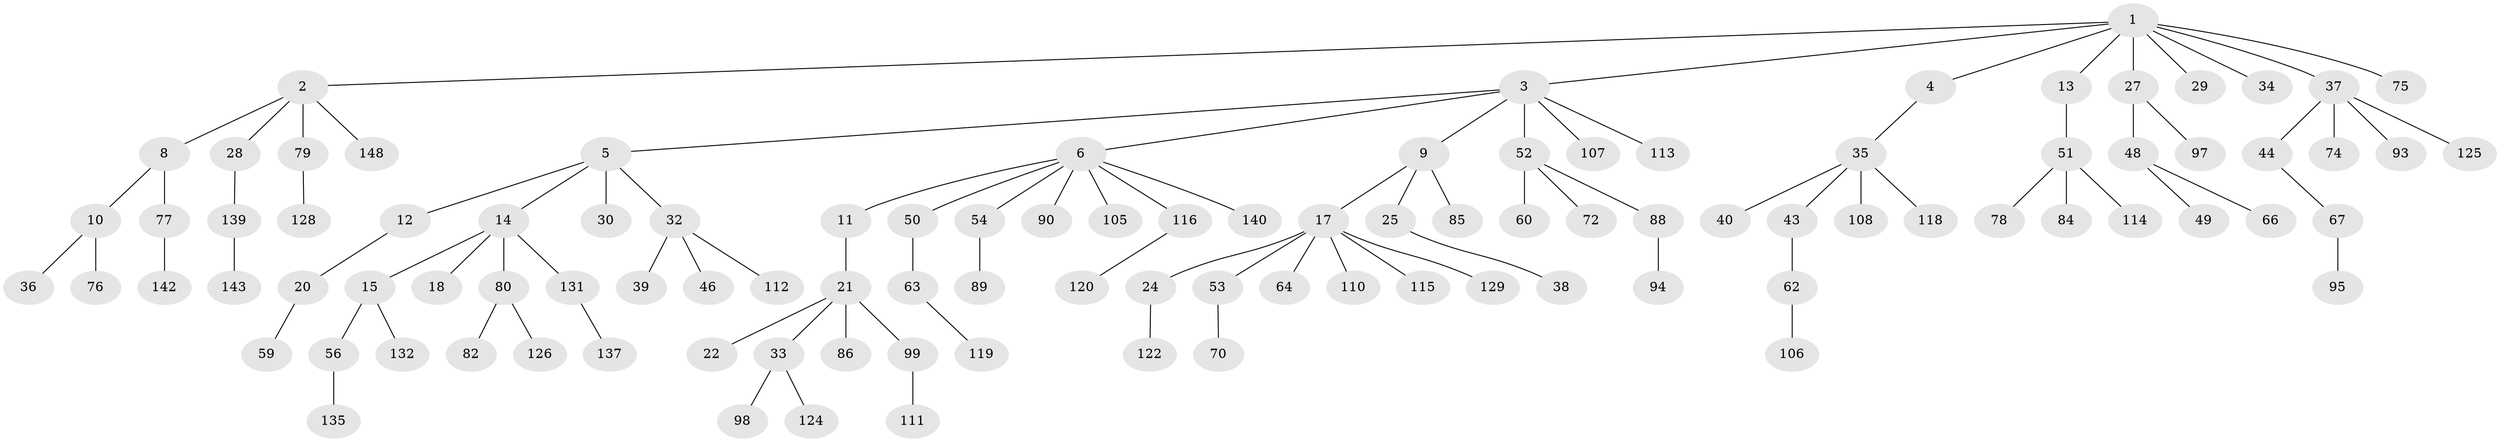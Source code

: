 // Generated by graph-tools (version 1.1) at 2025/24/03/03/25 07:24:08]
// undirected, 103 vertices, 102 edges
graph export_dot {
graph [start="1"]
  node [color=gray90,style=filled];
  1 [super="+26"];
  2 [super="+7"];
  3 [super="+42"];
  4 [super="+101"];
  5 [super="+147"];
  6 [super="+19"];
  8 [super="+121"];
  9 [super="+83"];
  10 [super="+130"];
  11;
  12 [super="+71"];
  13;
  14 [super="+16"];
  15 [super="+73"];
  17 [super="+23"];
  18 [super="+31"];
  20 [super="+41"];
  21;
  22;
  24;
  25 [super="+81"];
  27 [super="+61"];
  28;
  29 [super="+55"];
  30 [super="+127"];
  32 [super="+68"];
  33 [super="+45"];
  34;
  35 [super="+100"];
  36;
  37 [super="+47"];
  38;
  39;
  40;
  43 [super="+102"];
  44 [super="+117"];
  46;
  48;
  49;
  50;
  51 [super="+57"];
  52 [super="+58"];
  53;
  54 [super="+136"];
  56;
  59;
  60;
  62;
  63 [super="+69"];
  64 [super="+65"];
  66 [super="+123"];
  67;
  70 [super="+87"];
  72;
  74 [super="+96"];
  75;
  76 [super="+146"];
  77 [super="+91"];
  78;
  79;
  80 [super="+109"];
  82;
  84 [super="+103"];
  85 [super="+104"];
  86;
  88;
  89 [super="+92"];
  90;
  93;
  94;
  95;
  97;
  98;
  99 [super="+145"];
  105;
  106;
  107;
  108 [super="+141"];
  110;
  111;
  112;
  113;
  114;
  115;
  116;
  118;
  119 [super="+133"];
  120;
  122;
  124 [super="+144"];
  125;
  126 [super="+134"];
  128;
  129;
  131;
  132;
  135;
  137 [super="+138"];
  139;
  140;
  142;
  143;
  148;
  1 -- 2;
  1 -- 3;
  1 -- 4;
  1 -- 13;
  1 -- 27;
  1 -- 34;
  1 -- 37;
  1 -- 75;
  1 -- 29;
  2 -- 28;
  2 -- 79;
  2 -- 148;
  2 -- 8;
  3 -- 5;
  3 -- 6;
  3 -- 9;
  3 -- 113;
  3 -- 107;
  3 -- 52;
  4 -- 35;
  5 -- 12;
  5 -- 14;
  5 -- 30;
  5 -- 32;
  6 -- 11;
  6 -- 50;
  6 -- 54;
  6 -- 116;
  6 -- 105;
  6 -- 90;
  6 -- 140;
  8 -- 10;
  8 -- 77;
  9 -- 17;
  9 -- 25;
  9 -- 85;
  10 -- 36;
  10 -- 76;
  11 -- 21;
  12 -- 20;
  13 -- 51;
  14 -- 15;
  14 -- 131;
  14 -- 80;
  14 -- 18;
  15 -- 56;
  15 -- 132;
  17 -- 53;
  17 -- 129;
  17 -- 64;
  17 -- 115;
  17 -- 24;
  17 -- 110;
  20 -- 59;
  21 -- 22;
  21 -- 33;
  21 -- 86;
  21 -- 99;
  24 -- 122;
  25 -- 38;
  27 -- 48;
  27 -- 97;
  28 -- 139;
  32 -- 39;
  32 -- 46;
  32 -- 112;
  33 -- 124;
  33 -- 98;
  35 -- 40;
  35 -- 43;
  35 -- 118;
  35 -- 108;
  37 -- 44;
  37 -- 74;
  37 -- 125;
  37 -- 93;
  43 -- 62;
  44 -- 67;
  48 -- 49;
  48 -- 66;
  50 -- 63;
  51 -- 78;
  51 -- 114;
  51 -- 84;
  52 -- 60;
  52 -- 72;
  52 -- 88;
  53 -- 70;
  54 -- 89;
  56 -- 135;
  62 -- 106;
  63 -- 119;
  67 -- 95;
  77 -- 142;
  79 -- 128;
  80 -- 82;
  80 -- 126;
  88 -- 94;
  99 -- 111;
  116 -- 120;
  131 -- 137;
  139 -- 143;
}
